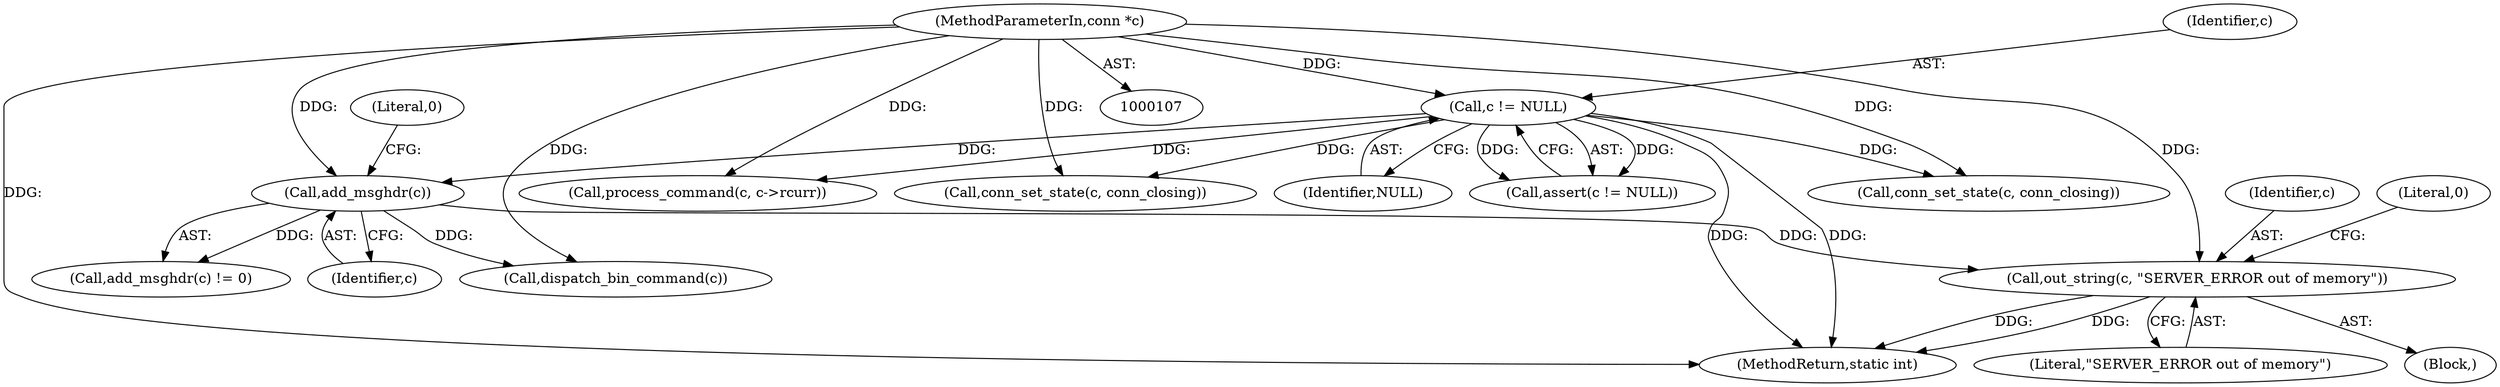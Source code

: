 digraph "0_memcached_d9cd01ede97f4145af9781d448c62a3318952719@pointer" {
"1000409" [label="(Call,out_string(c, \"SERVER_ERROR out of memory\"))"];
"1000405" [label="(Call,add_msghdr(c))"];
"1000111" [label="(Call,c != NULL)"];
"1000108" [label="(MethodParameterIn,conn *c)"];
"1000411" [label="(Literal,\"SERVER_ERROR out of memory\")"];
"1000404" [label="(Call,add_msghdr(c) != 0)"];
"1000406" [label="(Identifier,c)"];
"1000408" [label="(Block,)"];
"1000580" [label="(Call,process_command(c, c->rcurr))"];
"1000405" [label="(Call,add_msghdr(c))"];
"1000536" [label="(Call,conn_set_state(c, conn_closing))"];
"1000613" [label="(MethodReturn,static int)"];
"1000110" [label="(Call,assert(c != NULL))"];
"1000112" [label="(Identifier,c)"];
"1000410" [label="(Identifier,c)"];
"1000111" [label="(Call,c != NULL)"];
"1000407" [label="(Literal,0)"];
"1000452" [label="(Call,dispatch_bin_command(c))"];
"1000113" [label="(Identifier,NULL)"];
"1000382" [label="(Call,conn_set_state(c, conn_closing))"];
"1000409" [label="(Call,out_string(c, \"SERVER_ERROR out of memory\"))"];
"1000108" [label="(MethodParameterIn,conn *c)"];
"1000413" [label="(Literal,0)"];
"1000409" -> "1000408"  [label="AST: "];
"1000409" -> "1000411"  [label="CFG: "];
"1000410" -> "1000409"  [label="AST: "];
"1000411" -> "1000409"  [label="AST: "];
"1000413" -> "1000409"  [label="CFG: "];
"1000409" -> "1000613"  [label="DDG: "];
"1000409" -> "1000613"  [label="DDG: "];
"1000405" -> "1000409"  [label="DDG: "];
"1000108" -> "1000409"  [label="DDG: "];
"1000405" -> "1000404"  [label="AST: "];
"1000405" -> "1000406"  [label="CFG: "];
"1000406" -> "1000405"  [label="AST: "];
"1000407" -> "1000405"  [label="CFG: "];
"1000405" -> "1000404"  [label="DDG: "];
"1000111" -> "1000405"  [label="DDG: "];
"1000108" -> "1000405"  [label="DDG: "];
"1000405" -> "1000452"  [label="DDG: "];
"1000111" -> "1000110"  [label="AST: "];
"1000111" -> "1000113"  [label="CFG: "];
"1000112" -> "1000111"  [label="AST: "];
"1000113" -> "1000111"  [label="AST: "];
"1000110" -> "1000111"  [label="CFG: "];
"1000111" -> "1000613"  [label="DDG: "];
"1000111" -> "1000613"  [label="DDG: "];
"1000111" -> "1000110"  [label="DDG: "];
"1000111" -> "1000110"  [label="DDG: "];
"1000108" -> "1000111"  [label="DDG: "];
"1000111" -> "1000382"  [label="DDG: "];
"1000111" -> "1000536"  [label="DDG: "];
"1000111" -> "1000580"  [label="DDG: "];
"1000108" -> "1000107"  [label="AST: "];
"1000108" -> "1000613"  [label="DDG: "];
"1000108" -> "1000382"  [label="DDG: "];
"1000108" -> "1000452"  [label="DDG: "];
"1000108" -> "1000536"  [label="DDG: "];
"1000108" -> "1000580"  [label="DDG: "];
}

